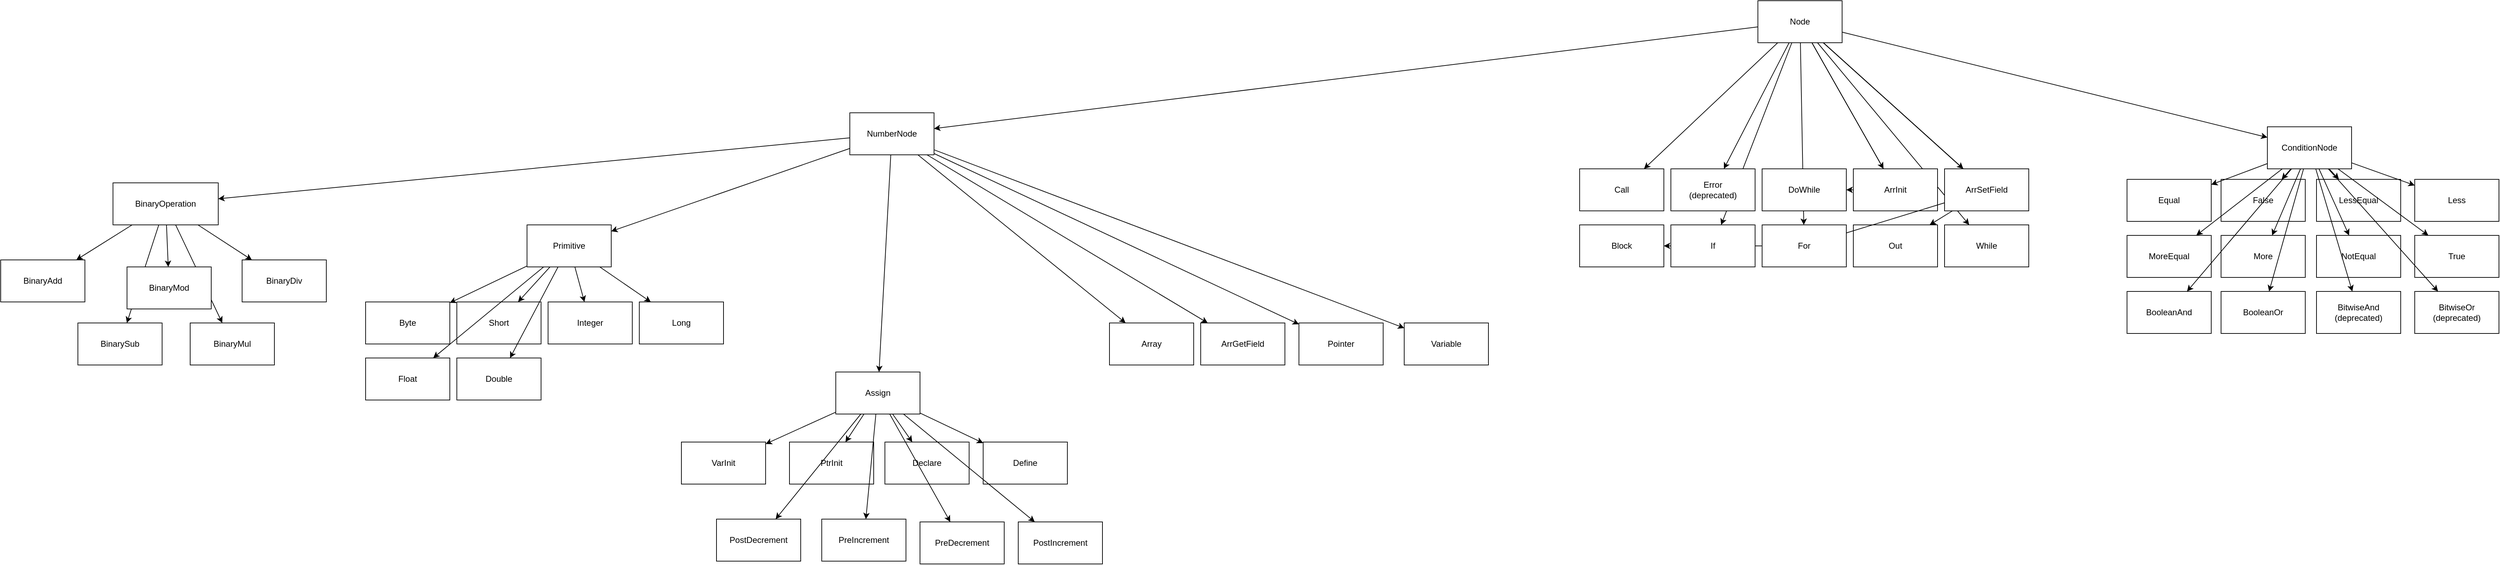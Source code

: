 <mxfile>
    <diagram id="-DPvKrAaZl6BHq-8vTie" name="Page-1">
        <mxGraphModel dx="3941" dy="1552" grid="1" gridSize="10" guides="1" tooltips="1" connect="1" arrows="1" fold="1" page="1" pageScale="1" pageWidth="827" pageHeight="1169" math="0" shadow="0">
            <root>
                <mxCell id="0"/>
                <mxCell id="1" parent="0"/>
                <mxCell id="14" style="edgeStyle=none;html=1;" edge="1" parent="1" source="2" target="4">
                    <mxGeometry relative="1" as="geometry"/>
                </mxCell>
                <mxCell id="60" style="edgeStyle=none;html=1;" edge="1" parent="1" source="2" target="18">
                    <mxGeometry relative="1" as="geometry"/>
                </mxCell>
                <mxCell id="61" style="edgeStyle=none;html=1;" edge="1" parent="1" source="2" target="20">
                    <mxGeometry relative="1" as="geometry"/>
                </mxCell>
                <mxCell id="78" style="edgeStyle=none;html=1;" edge="1" parent="1" source="2" target="73">
                    <mxGeometry relative="1" as="geometry"/>
                </mxCell>
                <mxCell id="101" style="edgeStyle=none;html=1;startArrow=none;" edge="1" parent="1" source="20" target="100">
                    <mxGeometry relative="1" as="geometry"/>
                </mxCell>
                <mxCell id="102" style="edgeStyle=none;html=1;" edge="1" parent="1" source="2" target="99">
                    <mxGeometry relative="1" as="geometry"/>
                </mxCell>
                <mxCell id="103" style="edgeStyle=none;html=1;" edge="1" parent="1" source="2" target="98">
                    <mxGeometry relative="1" as="geometry"/>
                </mxCell>
                <mxCell id="104" style="edgeStyle=none;html=1;startArrow=none;" edge="1" parent="1" source="18" target="93">
                    <mxGeometry relative="1" as="geometry"/>
                </mxCell>
                <mxCell id="105" style="edgeStyle=none;html=1;" edge="1" parent="1" source="2" target="94">
                    <mxGeometry relative="1" as="geometry"/>
                </mxCell>
                <mxCell id="106" style="edgeStyle=none;html=1;" edge="1" parent="1" source="2" target="95">
                    <mxGeometry relative="1" as="geometry"/>
                </mxCell>
                <mxCell id="107" style="edgeStyle=none;html=1;startArrow=none;" edge="1" parent="1" source="99" target="97">
                    <mxGeometry relative="1" as="geometry"/>
                </mxCell>
                <mxCell id="108" style="edgeStyle=none;html=1;" edge="1" parent="1" source="2" target="96">
                    <mxGeometry relative="1" as="geometry"/>
                </mxCell>
                <mxCell id="2" value="Node" style="rounded=0;whiteSpace=wrap;html=1;" parent="1" vertex="1">
                    <mxGeometry x="414" y="10" width="120" height="60" as="geometry"/>
                </mxCell>
                <mxCell id="10" style="edgeStyle=none;html=1;" edge="1" parent="1" source="3" target="9">
                    <mxGeometry relative="1" as="geometry"/>
                </mxCell>
                <mxCell id="11" style="edgeStyle=none;html=1;" edge="1" parent="1" source="3" target="8">
                    <mxGeometry relative="1" as="geometry"/>
                </mxCell>
                <mxCell id="12" style="edgeStyle=none;html=1;" edge="1" parent="1" source="3" target="6">
                    <mxGeometry relative="1" as="geometry"/>
                </mxCell>
                <mxCell id="13" style="edgeStyle=none;html=1;" edge="1" parent="1" source="3" target="7">
                    <mxGeometry relative="1" as="geometry"/>
                </mxCell>
                <mxCell id="16" style="edgeStyle=none;html=1;" edge="1" parent="1" source="3" target="5">
                    <mxGeometry relative="1" as="geometry"/>
                </mxCell>
                <mxCell id="3" value="BinaryOperation" style="rounded=0;whiteSpace=wrap;html=1;" vertex="1" parent="1">
                    <mxGeometry x="-1930" y="270" width="150" height="60" as="geometry"/>
                </mxCell>
                <mxCell id="15" style="edgeStyle=none;html=1;" edge="1" parent="1" source="4" target="3">
                    <mxGeometry relative="1" as="geometry"/>
                </mxCell>
                <mxCell id="45" style="edgeStyle=none;html=1;" edge="1" parent="1" source="4" target="40">
                    <mxGeometry relative="1" as="geometry">
                        <mxPoint x="790" y="240" as="sourcePoint"/>
                    </mxGeometry>
                </mxCell>
                <mxCell id="57" style="edgeStyle=none;html=1;" edge="1" parent="1" source="4" target="31">
                    <mxGeometry relative="1" as="geometry"/>
                </mxCell>
                <mxCell id="62" style="edgeStyle=none;html=1;" edge="1" parent="1" source="4" target="23">
                    <mxGeometry relative="1" as="geometry"/>
                </mxCell>
                <mxCell id="63" style="edgeStyle=none;html=1;" edge="1" parent="1" source="4" target="21">
                    <mxGeometry relative="1" as="geometry"/>
                </mxCell>
                <mxCell id="64" style="edgeStyle=none;html=1;" edge="1" parent="1" source="4" target="19">
                    <mxGeometry relative="1" as="geometry"/>
                </mxCell>
                <mxCell id="65" style="edgeStyle=none;html=1;" edge="1" parent="1" source="4" target="22">
                    <mxGeometry relative="1" as="geometry"/>
                </mxCell>
                <mxCell id="4" value="NumberNode" style="rounded=0;whiteSpace=wrap;html=1;" vertex="1" parent="1">
                    <mxGeometry x="-880" y="170" width="120" height="60" as="geometry"/>
                </mxCell>
                <mxCell id="5" value="BinaryMod" style="rounded=0;whiteSpace=wrap;html=1;" vertex="1" parent="1">
                    <mxGeometry x="-1910" y="390" width="120" height="60" as="geometry"/>
                </mxCell>
                <mxCell id="6" value="BinaryMul" style="rounded=0;whiteSpace=wrap;html=1;" vertex="1" parent="1">
                    <mxGeometry x="-1820" y="470" width="120" height="60" as="geometry"/>
                </mxCell>
                <mxCell id="7" value="BinaryDiv" style="rounded=0;whiteSpace=wrap;html=1;" vertex="1" parent="1">
                    <mxGeometry x="-1746" y="380" width="120" height="60" as="geometry"/>
                </mxCell>
                <mxCell id="8" value="BinarySub" style="rounded=0;whiteSpace=wrap;html=1;" vertex="1" parent="1">
                    <mxGeometry x="-1980" y="470" width="120" height="60" as="geometry"/>
                </mxCell>
                <mxCell id="9" value="BinaryAdd" style="rounded=0;whiteSpace=wrap;html=1;" vertex="1" parent="1">
                    <mxGeometry x="-2090" y="380" width="120" height="60" as="geometry"/>
                </mxCell>
                <mxCell id="19" value="Pointer" style="rounded=0;whiteSpace=wrap;html=1;" vertex="1" parent="1">
                    <mxGeometry x="-240" y="470" width="120" height="60" as="geometry"/>
                </mxCell>
                <mxCell id="21" value="ArrGetField" style="rounded=0;whiteSpace=wrap;html=1;" vertex="1" parent="1">
                    <mxGeometry x="-380" y="470" width="120" height="60" as="geometry"/>
                </mxCell>
                <mxCell id="22" value="Variable" style="rounded=0;whiteSpace=wrap;html=1;" vertex="1" parent="1">
                    <mxGeometry x="-90" y="470" width="120" height="60" as="geometry"/>
                </mxCell>
                <mxCell id="23" value="Array" style="rounded=0;whiteSpace=wrap;html=1;" vertex="1" parent="1">
                    <mxGeometry x="-510" y="470" width="120" height="60" as="geometry"/>
                </mxCell>
                <mxCell id="24" value="Double" style="rounded=0;whiteSpace=wrap;html=1;" vertex="1" parent="1">
                    <mxGeometry x="-1440" y="520" width="120" height="60" as="geometry"/>
                </mxCell>
                <mxCell id="25" value="Float" style="rounded=0;whiteSpace=wrap;html=1;" vertex="1" parent="1">
                    <mxGeometry x="-1570" y="520" width="120" height="60" as="geometry"/>
                </mxCell>
                <mxCell id="26" value="True" style="rounded=0;whiteSpace=wrap;html=1;" vertex="1" parent="1">
                    <mxGeometry x="1350" y="345" width="120" height="60" as="geometry"/>
                </mxCell>
                <mxCell id="27" value="Byte" style="rounded=0;whiteSpace=wrap;html=1;" vertex="1" parent="1">
                    <mxGeometry x="-1570" y="440" width="120" height="60" as="geometry"/>
                </mxCell>
                <mxCell id="28" value="Short" style="rounded=0;whiteSpace=wrap;html=1;" vertex="1" parent="1">
                    <mxGeometry x="-1440" y="440" width="120" height="60" as="geometry"/>
                </mxCell>
                <mxCell id="29" value="Long" style="rounded=0;whiteSpace=wrap;html=1;" vertex="1" parent="1">
                    <mxGeometry x="-1180" y="440" width="120" height="60" as="geometry"/>
                </mxCell>
                <mxCell id="30" value="Integer" style="rounded=0;whiteSpace=wrap;html=1;" vertex="1" parent="1">
                    <mxGeometry x="-1310" y="440" width="120" height="60" as="geometry"/>
                </mxCell>
                <mxCell id="51" style="edgeStyle=none;html=1;" edge="1" parent="1" source="31" target="27">
                    <mxGeometry relative="1" as="geometry"/>
                </mxCell>
                <mxCell id="52" style="edgeStyle=none;html=1;" edge="1" parent="1" source="31" target="28">
                    <mxGeometry relative="1" as="geometry"/>
                </mxCell>
                <mxCell id="53" style="edgeStyle=none;html=1;" edge="1" parent="1" source="31" target="30">
                    <mxGeometry relative="1" as="geometry"/>
                </mxCell>
                <mxCell id="54" style="edgeStyle=none;html=1;" edge="1" parent="1" source="31" target="29">
                    <mxGeometry relative="1" as="geometry"/>
                </mxCell>
                <mxCell id="55" style="edgeStyle=none;html=1;" edge="1" parent="1" source="31" target="25">
                    <mxGeometry relative="1" as="geometry"/>
                </mxCell>
                <mxCell id="56" style="edgeStyle=none;html=1;" edge="1" parent="1" source="31" target="24">
                    <mxGeometry relative="1" as="geometry"/>
                </mxCell>
                <mxCell id="31" value="Primitive" style="rounded=0;whiteSpace=wrap;html=1;" vertex="1" parent="1">
                    <mxGeometry x="-1340" y="330" width="120" height="60" as="geometry"/>
                </mxCell>
                <mxCell id="32" value="PreDecrement" style="rounded=0;whiteSpace=wrap;html=1;" vertex="1" parent="1">
                    <mxGeometry x="-780" y="754" width="120" height="60" as="geometry"/>
                </mxCell>
                <mxCell id="33" value="PreIncrement" style="rounded=0;whiteSpace=wrap;html=1;" vertex="1" parent="1">
                    <mxGeometry x="-920" y="750" width="120" height="60" as="geometry"/>
                </mxCell>
                <mxCell id="34" value="PostDecrement" style="rounded=0;whiteSpace=wrap;html=1;" vertex="1" parent="1">
                    <mxGeometry x="-1070" y="750" width="120" height="60" as="geometry"/>
                </mxCell>
                <mxCell id="35" value="PostIncrement" style="rounded=0;whiteSpace=wrap;html=1;" vertex="1" parent="1">
                    <mxGeometry x="-640" y="754" width="120" height="60" as="geometry"/>
                </mxCell>
                <mxCell id="36" value="PtrInit" style="rounded=0;whiteSpace=wrap;html=1;" vertex="1" parent="1">
                    <mxGeometry x="-966" y="640" width="120" height="60" as="geometry"/>
                </mxCell>
                <mxCell id="37" value="VarInit" style="rounded=0;whiteSpace=wrap;html=1;" vertex="1" parent="1">
                    <mxGeometry x="-1120" y="640" width="120" height="60" as="geometry"/>
                </mxCell>
                <mxCell id="38" value="Define" style="rounded=0;whiteSpace=wrap;html=1;" vertex="1" parent="1">
                    <mxGeometry x="-690" y="640" width="120" height="60" as="geometry"/>
                </mxCell>
                <mxCell id="39" value="Declare" style="rounded=0;whiteSpace=wrap;html=1;" vertex="1" parent="1">
                    <mxGeometry x="-830" y="640" width="120" height="60" as="geometry"/>
                </mxCell>
                <mxCell id="41" style="edgeStyle=none;html=1;" edge="1" parent="1" source="40" target="37">
                    <mxGeometry relative="1" as="geometry"/>
                </mxCell>
                <mxCell id="42" style="edgeStyle=none;html=1;" edge="1" parent="1" source="40" target="36">
                    <mxGeometry relative="1" as="geometry"/>
                </mxCell>
                <mxCell id="43" style="edgeStyle=none;html=1;" edge="1" parent="1" source="40" target="39">
                    <mxGeometry relative="1" as="geometry"/>
                </mxCell>
                <mxCell id="44" style="edgeStyle=none;html=1;" edge="1" parent="1" source="40" target="38">
                    <mxGeometry relative="1" as="geometry"/>
                </mxCell>
                <mxCell id="46" style="edgeStyle=none;html=1;" edge="1" parent="1" source="40" target="34">
                    <mxGeometry relative="1" as="geometry"/>
                </mxCell>
                <mxCell id="47" style="edgeStyle=none;html=1;" edge="1" parent="1" source="40" target="33">
                    <mxGeometry relative="1" as="geometry"/>
                </mxCell>
                <mxCell id="48" style="edgeStyle=none;html=1;" edge="1" parent="1" source="40" target="32">
                    <mxGeometry relative="1" as="geometry"/>
                </mxCell>
                <mxCell id="49" style="edgeStyle=none;html=1;" edge="1" parent="1" source="40" target="35">
                    <mxGeometry relative="1" as="geometry"/>
                </mxCell>
                <mxCell id="40" value="Assign" style="rounded=0;whiteSpace=wrap;html=1;" vertex="1" parent="1">
                    <mxGeometry x="-900" y="540" width="120" height="60" as="geometry"/>
                </mxCell>
                <mxCell id="66" value="NotEqual" style="rounded=0;whiteSpace=wrap;html=1;" vertex="1" parent="1">
                    <mxGeometry x="1210" y="345" width="120" height="60" as="geometry"/>
                </mxCell>
                <mxCell id="67" value="More" style="rounded=0;whiteSpace=wrap;html=1;" vertex="1" parent="1">
                    <mxGeometry x="1074" y="345" width="120" height="60" as="geometry"/>
                </mxCell>
                <mxCell id="68" value="MoreEqual" style="rounded=0;whiteSpace=wrap;html=1;" vertex="1" parent="1">
                    <mxGeometry x="940" y="345" width="120" height="60" as="geometry"/>
                </mxCell>
                <mxCell id="69" value="Less" style="rounded=0;whiteSpace=wrap;html=1;" vertex="1" parent="1">
                    <mxGeometry x="1350" y="265" width="120" height="60" as="geometry"/>
                </mxCell>
                <mxCell id="70" value="LessEqual" style="rounded=0;whiteSpace=wrap;html=1;" vertex="1" parent="1">
                    <mxGeometry x="1210" y="265" width="120" height="60" as="geometry"/>
                </mxCell>
                <mxCell id="71" value="False" style="rounded=0;whiteSpace=wrap;html=1;" vertex="1" parent="1">
                    <mxGeometry x="1074" y="265" width="120" height="60" as="geometry"/>
                </mxCell>
                <mxCell id="72" value="Equal" style="rounded=0;whiteSpace=wrap;html=1;" vertex="1" parent="1">
                    <mxGeometry x="940" y="265" width="120" height="60" as="geometry"/>
                </mxCell>
                <mxCell id="79" style="edgeStyle=none;html=1;" edge="1" parent="1" source="73" target="72">
                    <mxGeometry relative="1" as="geometry"/>
                </mxCell>
                <mxCell id="80" style="edgeStyle=none;html=1;" edge="1" parent="1" source="73" target="71">
                    <mxGeometry relative="1" as="geometry"/>
                </mxCell>
                <mxCell id="81" style="edgeStyle=none;html=1;" edge="1" parent="1" source="73" target="70">
                    <mxGeometry relative="1" as="geometry"/>
                </mxCell>
                <mxCell id="82" style="edgeStyle=none;html=1;" edge="1" parent="1" source="73" target="69">
                    <mxGeometry relative="1" as="geometry"/>
                </mxCell>
                <mxCell id="83" style="edgeStyle=none;html=1;" edge="1" parent="1" source="73" target="68">
                    <mxGeometry relative="1" as="geometry"/>
                </mxCell>
                <mxCell id="84" style="edgeStyle=none;html=1;" edge="1" parent="1" source="73" target="67">
                    <mxGeometry relative="1" as="geometry"/>
                </mxCell>
                <mxCell id="85" style="edgeStyle=none;html=1;" edge="1" parent="1" source="73" target="66">
                    <mxGeometry relative="1" as="geometry"/>
                </mxCell>
                <mxCell id="86" style="edgeStyle=none;html=1;" edge="1" parent="1" source="73" target="26">
                    <mxGeometry relative="1" as="geometry"/>
                </mxCell>
                <mxCell id="87" style="edgeStyle=none;html=1;" edge="1" parent="1" source="73" target="77">
                    <mxGeometry relative="1" as="geometry"/>
                </mxCell>
                <mxCell id="88" style="edgeStyle=none;html=1;" edge="1" parent="1" source="73" target="76">
                    <mxGeometry relative="1" as="geometry"/>
                </mxCell>
                <mxCell id="89" style="edgeStyle=none;html=1;" edge="1" parent="1" source="73" target="75">
                    <mxGeometry relative="1" as="geometry"/>
                </mxCell>
                <mxCell id="90" style="edgeStyle=none;html=1;" edge="1" parent="1" source="73" target="74">
                    <mxGeometry relative="1" as="geometry"/>
                </mxCell>
                <mxCell id="73" value="ConditionNode" style="rounded=0;whiteSpace=wrap;html=1;" vertex="1" parent="1">
                    <mxGeometry x="1140" y="190" width="120" height="60" as="geometry"/>
                </mxCell>
                <mxCell id="74" value="BitwiseOr&lt;br&gt;(deprecated)" style="rounded=0;whiteSpace=wrap;html=1;" vertex="1" parent="1">
                    <mxGeometry x="1350" y="425" width="120" height="60" as="geometry"/>
                </mxCell>
                <mxCell id="75" value="BitwiseAnd&lt;br&gt;(deprecated)" style="rounded=0;whiteSpace=wrap;html=1;" vertex="1" parent="1">
                    <mxGeometry x="1210" y="425" width="120" height="60" as="geometry"/>
                </mxCell>
                <mxCell id="76" value="BooleanOr" style="rounded=0;whiteSpace=wrap;html=1;" vertex="1" parent="1">
                    <mxGeometry x="1074" y="425" width="120" height="60" as="geometry"/>
                </mxCell>
                <mxCell id="77" value="BooleanAnd" style="rounded=0;whiteSpace=wrap;html=1;" vertex="1" parent="1">
                    <mxGeometry x="940" y="425" width="120" height="60" as="geometry"/>
                </mxCell>
                <mxCell id="93" value="Out" style="rounded=0;whiteSpace=wrap;html=1;" vertex="1" parent="1">
                    <mxGeometry x="550" y="330" width="120" height="60" as="geometry"/>
                </mxCell>
                <mxCell id="94" value="If" style="rounded=0;whiteSpace=wrap;html=1;" vertex="1" parent="1">
                    <mxGeometry x="290" y="330" width="120" height="60" as="geometry"/>
                </mxCell>
                <mxCell id="95" value="Error&lt;br&gt;(deprecated)" style="rounded=0;whiteSpace=wrap;html=1;" vertex="1" parent="1">
                    <mxGeometry x="290" y="250" width="120" height="60" as="geometry"/>
                </mxCell>
                <mxCell id="96" value="Call" style="rounded=0;whiteSpace=wrap;html=1;" vertex="1" parent="1">
                    <mxGeometry x="160" y="250" width="120" height="60" as="geometry"/>
                </mxCell>
                <mxCell id="97" value="Block" style="rounded=0;whiteSpace=wrap;html=1;" vertex="1" parent="1">
                    <mxGeometry x="160" y="330" width="120" height="60" as="geometry"/>
                </mxCell>
                <mxCell id="98" value="While" style="rounded=0;whiteSpace=wrap;html=1;" vertex="1" parent="1">
                    <mxGeometry x="680" y="330" width="120" height="60" as="geometry"/>
                </mxCell>
                <mxCell id="100" value="DoWhile" style="rounded=0;whiteSpace=wrap;html=1;" vertex="1" parent="1">
                    <mxGeometry x="420" y="250" width="120" height="60" as="geometry"/>
                </mxCell>
                <mxCell id="109" value="" style="edgeStyle=none;html=1;endArrow=none;" edge="1" parent="1" source="2" target="18">
                    <mxGeometry relative="1" as="geometry">
                        <mxPoint x="414" y="63.541" as="sourcePoint"/>
                        <mxPoint x="-460" y="406.459" as="targetPoint"/>
                    </mxGeometry>
                </mxCell>
                <mxCell id="20" value="ArrInit" style="rounded=0;whiteSpace=wrap;html=1;" vertex="1" parent="1">
                    <mxGeometry x="550" y="250" width="120" height="60" as="geometry"/>
                </mxCell>
                <mxCell id="110" value="" style="edgeStyle=none;html=1;endArrow=none;" edge="1" parent="1" source="2" target="20">
                    <mxGeometry relative="1" as="geometry">
                        <mxPoint x="414" y="58.182" as="sourcePoint"/>
                        <mxPoint x="-390" y="301.818" as="targetPoint"/>
                    </mxGeometry>
                </mxCell>
                <mxCell id="18" value="ArrSetField" style="rounded=0;whiteSpace=wrap;html=1;" vertex="1" parent="1">
                    <mxGeometry x="680" y="250" width="120" height="60" as="geometry"/>
                </mxCell>
                <mxCell id="111" value="" style="edgeStyle=none;html=1;endArrow=none;" edge="1" parent="1" source="2" target="18">
                    <mxGeometry relative="1" as="geometry">
                        <mxPoint x="421.324" y="70" as="sourcePoint"/>
                        <mxPoint x="152.676" y="223" as="targetPoint"/>
                    </mxGeometry>
                </mxCell>
                <mxCell id="99" value="For" style="rounded=0;whiteSpace=wrap;html=1;" vertex="1" parent="1">
                    <mxGeometry x="420" y="330" width="120" height="60" as="geometry"/>
                </mxCell>
                <mxCell id="112" value="" style="edgeStyle=none;html=1;startArrow=none;endArrow=none;" edge="1" parent="1" source="18" target="99">
                    <mxGeometry relative="1" as="geometry">
                        <mxPoint x="680.0" y="300.8" as="sourcePoint"/>
                        <mxPoint x="50" y="519.2" as="targetPoint"/>
                    </mxGeometry>
                </mxCell>
            </root>
        </mxGraphModel>
    </diagram>
</mxfile>
